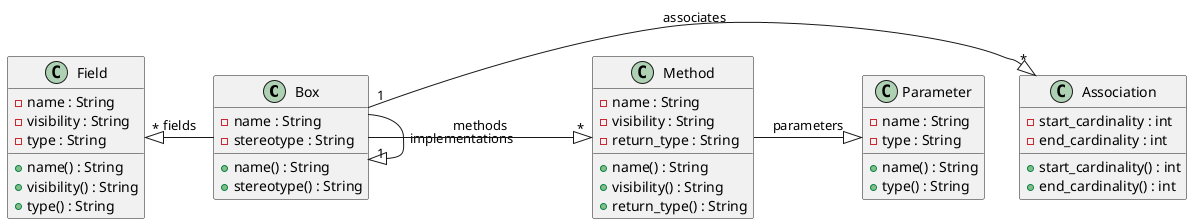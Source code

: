 @startuml

class Box {
    - name : String
    - stereotype : String
    + name() : String
    + stereotype() : String
}

class Field {
    - name : String
    - visibility : String
    - type : String
    + name() : String
    + visibility() : String
    + type() : String
}

class Method {
    - name : String
    - visibility : String
    - return_type : String
    + name() : String
    + visibility() : String
    + return_type() : String
}

class Parameter {
    - name : String
    - type : String
    + name() : String
    + type() : String
}

class Association {
    - start_cardinality : int
    - end_cardinality : int
    + start_cardinality() : int
    + end_cardinality() : int
}



Box -|> "1" Box : implementations

Box "1" -|> "*" Association : associates

Field "*" <|- Box : fields

Box -|> "*" Method : methods

Method -|> Parameter : parameters

@enduml